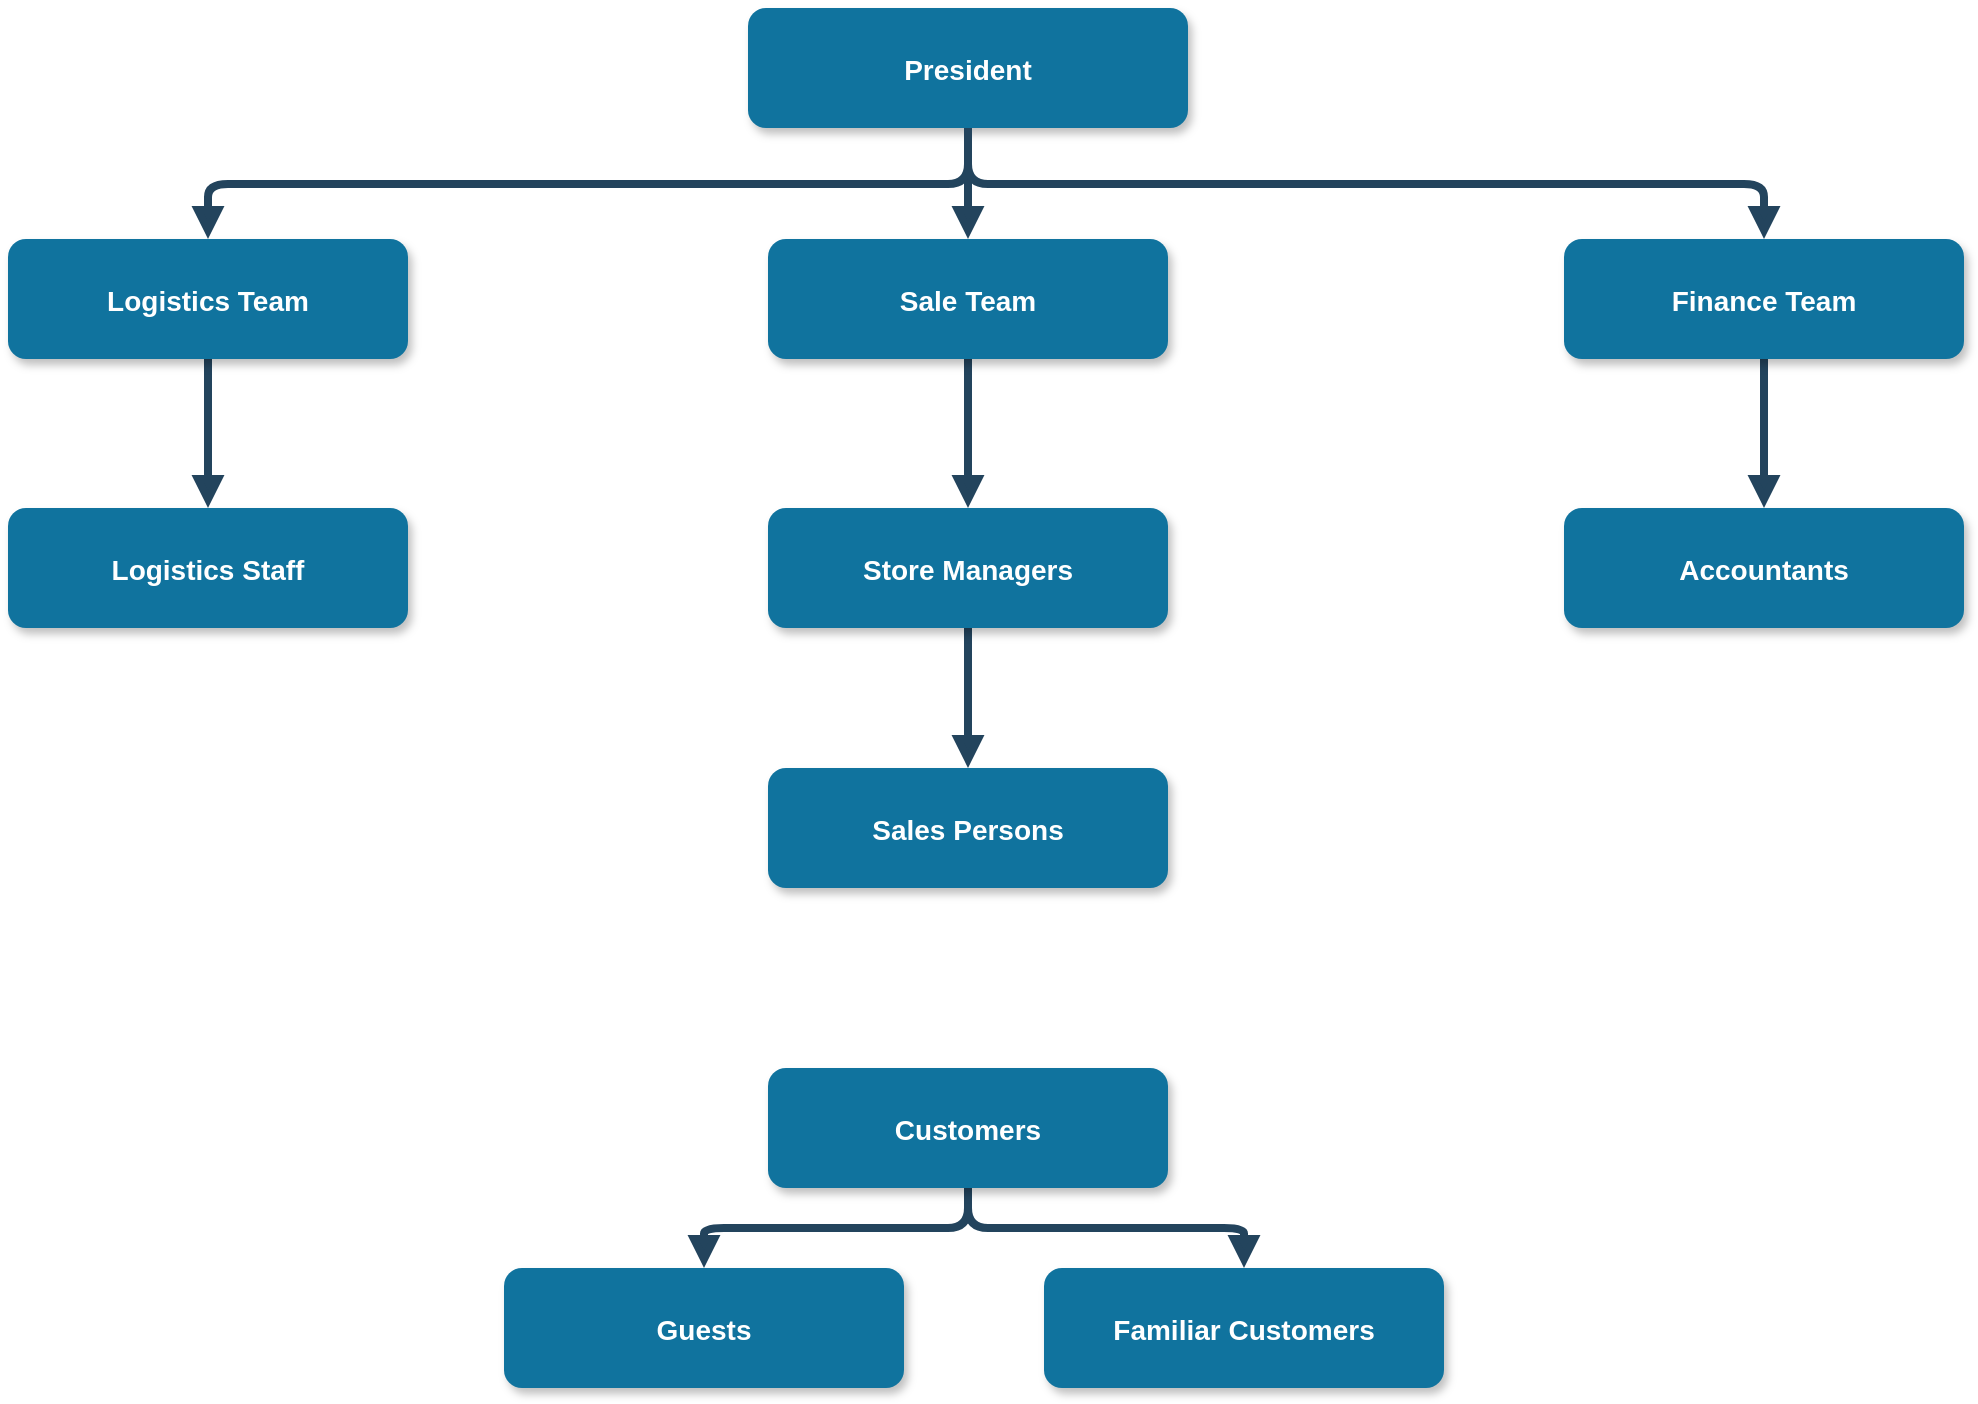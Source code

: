 <mxfile version="21.3.4" type="google">
  <diagram name="Page-1" id="97916047-d0de-89f5-080d-49f4d83e522f">
    <mxGraphModel grid="1" page="1" gridSize="10" guides="1" tooltips="1" connect="1" arrows="1" fold="1" pageScale="1.5" pageWidth="1169" pageHeight="827" background="none" math="0" shadow="0">
      <root>
        <mxCell id="0" />
        <mxCell id="1" parent="0" />
        <mxCell id="3" value="President" style="rounded=1;fillColor=#10739E;strokeColor=none;shadow=1;gradientColor=none;fontStyle=1;fontColor=#FFFFFF;fontSize=14;" vertex="1" parent="1">
          <mxGeometry x="672" y="340" width="220" height="60" as="geometry" />
        </mxCell>
        <mxCell id="NBapddofUdPLb_Z6wXbE-79" style="edgeStyle=elbowEdgeStyle;shape=connector;rounded=1;orthogonalLoop=1;jettySize=auto;elbow=vertical;html=1;entryX=0.5;entryY=0;entryDx=0;entryDy=0;labelBackgroundColor=default;strokeColor=#23445D;strokeWidth=4;fontFamily=Helvetica;fontSize=11;fontColor=default;endArrow=block;endFill=1;" edge="1" parent="1" source="4" target="NBapddofUdPLb_Z6wXbE-78">
          <mxGeometry relative="1" as="geometry" />
        </mxCell>
        <mxCell id="4" value="Logistics Team" style="rounded=1;fillColor=#10739E;strokeColor=none;shadow=1;gradientColor=none;fontStyle=1;fontColor=#FFFFFF;fontSize=14;" vertex="1" parent="1">
          <mxGeometry x="302" y="455.5" width="200" height="60" as="geometry" />
        </mxCell>
        <mxCell id="NBapddofUdPLb_Z6wXbE-76" style="edgeStyle=elbowEdgeStyle;shape=connector;rounded=1;orthogonalLoop=1;jettySize=auto;elbow=vertical;html=1;entryX=0.5;entryY=0;entryDx=0;entryDy=0;labelBackgroundColor=default;strokeColor=#23445D;strokeWidth=4;fontFamily=Helvetica;fontSize=11;fontColor=default;endArrow=block;endFill=1;" edge="1" parent="1" source="5" target="NBapddofUdPLb_Z6wXbE-58">
          <mxGeometry relative="1" as="geometry" />
        </mxCell>
        <mxCell id="5" value="Sale Team" style="rounded=1;fillColor=#10739E;strokeColor=none;shadow=1;gradientColor=none;fontStyle=1;fontColor=#FFFFFF;fontSize=14;" vertex="1" parent="1">
          <mxGeometry x="682" y="455.5" width="200" height="60" as="geometry" />
        </mxCell>
        <mxCell id="NBapddofUdPLb_Z6wXbE-57" value="" style="edgeStyle=elbowEdgeStyle;shape=connector;rounded=1;orthogonalLoop=1;jettySize=auto;elbow=vertical;html=1;labelBackgroundColor=default;strokeColor=#23445D;strokeWidth=4;fontFamily=Helvetica;fontSize=11;fontColor=default;endArrow=block;endFill=1;" edge="1" parent="1" source="6" target="NBapddofUdPLb_Z6wXbE-55">
          <mxGeometry relative="1" as="geometry" />
        </mxCell>
        <mxCell id="6" value="Finance Team" style="rounded=1;fillColor=#10739E;strokeColor=none;shadow=1;gradientColor=none;fontStyle=1;fontColor=#FFFFFF;fontSize=14;" vertex="1" parent="1">
          <mxGeometry x="1080" y="455.5" width="200" height="60" as="geometry" />
        </mxCell>
        <mxCell id="30" value="" style="edgeStyle=elbowEdgeStyle;elbow=vertical;strokeWidth=4;endArrow=block;endFill=1;fontStyle=1;strokeColor=#23445D;" edge="1" parent="1" source="3" target="5">
          <mxGeometry x="22" y="165.5" width="100" height="100" as="geometry">
            <mxPoint x="22" y="265.5" as="sourcePoint" />
            <mxPoint x="122" y="165.5" as="targetPoint" />
          </mxGeometry>
        </mxCell>
        <mxCell id="31" value="" style="edgeStyle=elbowEdgeStyle;elbow=vertical;strokeWidth=4;endArrow=block;endFill=1;fontStyle=1;strokeColor=#23445D;" edge="1" parent="1" source="3" target="4">
          <mxGeometry x="22" y="165.5" width="100" height="100" as="geometry">
            <mxPoint x="22" y="265.5" as="sourcePoint" />
            <mxPoint x="122" y="165.5" as="targetPoint" />
          </mxGeometry>
        </mxCell>
        <mxCell id="32" value="" style="edgeStyle=elbowEdgeStyle;elbow=vertical;strokeWidth=4;endArrow=block;endFill=1;fontStyle=1;strokeColor=#23445D;" edge="1" parent="1" source="3" target="6">
          <mxGeometry x="22" y="165.5" width="100" height="100" as="geometry">
            <mxPoint x="22" y="265.5" as="sourcePoint" />
            <mxPoint x="122" y="165.5" as="targetPoint" />
          </mxGeometry>
        </mxCell>
        <mxCell id="NBapddofUdPLb_Z6wXbE-55" value="Accountants" style="rounded=1;fillColor=#10739E;strokeColor=none;shadow=1;gradientColor=none;fontStyle=1;fontColor=#FFFFFF;fontSize=14;" vertex="1" parent="1">
          <mxGeometry x="1080" y="590" width="200" height="60" as="geometry" />
        </mxCell>
        <mxCell id="NBapddofUdPLb_Z6wXbE-77" style="edgeStyle=elbowEdgeStyle;shape=connector;rounded=1;orthogonalLoop=1;jettySize=auto;elbow=vertical;html=1;entryX=0.5;entryY=0;entryDx=0;entryDy=0;labelBackgroundColor=default;strokeColor=#23445D;strokeWidth=4;fontFamily=Helvetica;fontSize=11;fontColor=default;endArrow=block;endFill=1;" edge="1" parent="1" source="NBapddofUdPLb_Z6wXbE-58" target="NBapddofUdPLb_Z6wXbE-60">
          <mxGeometry relative="1" as="geometry" />
        </mxCell>
        <mxCell id="NBapddofUdPLb_Z6wXbE-58" value="Store Managers" style="rounded=1;fillColor=#10739E;strokeColor=none;shadow=1;gradientColor=none;fontStyle=1;fontColor=#FFFFFF;fontSize=14;" vertex="1" parent="1">
          <mxGeometry x="682" y="590" width="200" height="60" as="geometry" />
        </mxCell>
        <mxCell id="NBapddofUdPLb_Z6wXbE-60" value="Sales Persons" style="rounded=1;fillColor=#10739E;strokeColor=none;shadow=1;gradientColor=none;fontStyle=1;fontColor=#FFFFFF;fontSize=14;" vertex="1" parent="1">
          <mxGeometry x="682" y="720" width="200" height="60" as="geometry" />
        </mxCell>
        <mxCell id="NBapddofUdPLb_Z6wXbE-68" value="" style="edgeStyle=elbowEdgeStyle;shape=connector;rounded=1;orthogonalLoop=1;jettySize=auto;elbow=vertical;html=1;labelBackgroundColor=default;strokeColor=#23445D;strokeWidth=4;fontFamily=Helvetica;fontSize=11;fontColor=default;endArrow=block;endFill=1;" edge="1" parent="1" source="NBapddofUdPLb_Z6wXbE-63" target="NBapddofUdPLb_Z6wXbE-65">
          <mxGeometry relative="1" as="geometry" />
        </mxCell>
        <mxCell id="NBapddofUdPLb_Z6wXbE-71" style="edgeStyle=elbowEdgeStyle;shape=connector;rounded=1;orthogonalLoop=1;jettySize=auto;elbow=vertical;html=1;entryX=0.5;entryY=0;entryDx=0;entryDy=0;labelBackgroundColor=default;strokeColor=#23445D;strokeWidth=4;fontFamily=Helvetica;fontSize=11;fontColor=default;endArrow=block;endFill=1;" edge="1" parent="1" source="NBapddofUdPLb_Z6wXbE-63" target="NBapddofUdPLb_Z6wXbE-64">
          <mxGeometry relative="1" as="geometry" />
        </mxCell>
        <mxCell id="NBapddofUdPLb_Z6wXbE-63" value="Customers" style="rounded=1;fillColor=#10739E;strokeColor=none;shadow=1;gradientColor=none;fontStyle=1;fontColor=#FFFFFF;fontSize=14;" vertex="1" parent="1">
          <mxGeometry x="682" y="870" width="200" height="60" as="geometry" />
        </mxCell>
        <mxCell id="NBapddofUdPLb_Z6wXbE-64" value="Familiar Customers" style="rounded=1;fillColor=#10739E;strokeColor=none;shadow=1;gradientColor=none;fontStyle=1;fontColor=#FFFFFF;fontSize=14;" vertex="1" parent="1">
          <mxGeometry x="820" y="970" width="200" height="60" as="geometry" />
        </mxCell>
        <mxCell id="NBapddofUdPLb_Z6wXbE-65" value="Guests" style="rounded=1;fillColor=#10739E;strokeColor=none;shadow=1;gradientColor=none;fontStyle=1;fontColor=#FFFFFF;fontSize=14;" vertex="1" parent="1">
          <mxGeometry x="550" y="970" width="200" height="60" as="geometry" />
        </mxCell>
        <mxCell id="NBapddofUdPLb_Z6wXbE-78" value="Logistics Staff" style="rounded=1;fillColor=#10739E;strokeColor=none;shadow=1;gradientColor=none;fontStyle=1;fontColor=#FFFFFF;fontSize=14;" vertex="1" parent="1">
          <mxGeometry x="302" y="590" width="200" height="60" as="geometry" />
        </mxCell>
      </root>
    </mxGraphModel>
  </diagram>
</mxfile>
